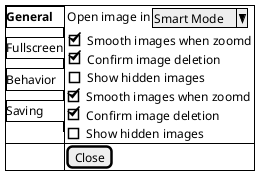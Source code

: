@startsalt
{#
    {/ 
        <b>General
        Fullscreen 
        Behavior
        Saving 
    } |
    {
        { Open image in | ^Smart Mode^ }
        {
            [X] Smooth images when zoomd
            [X] Confirm image deletion
            [ ] Show hidden images
        }
        [X] Smooth images when zoomd
        [X] Confirm image deletion
        [ ] Show hidden images
        ' [Close]
    }
    . | [Close]
}
@endsalt